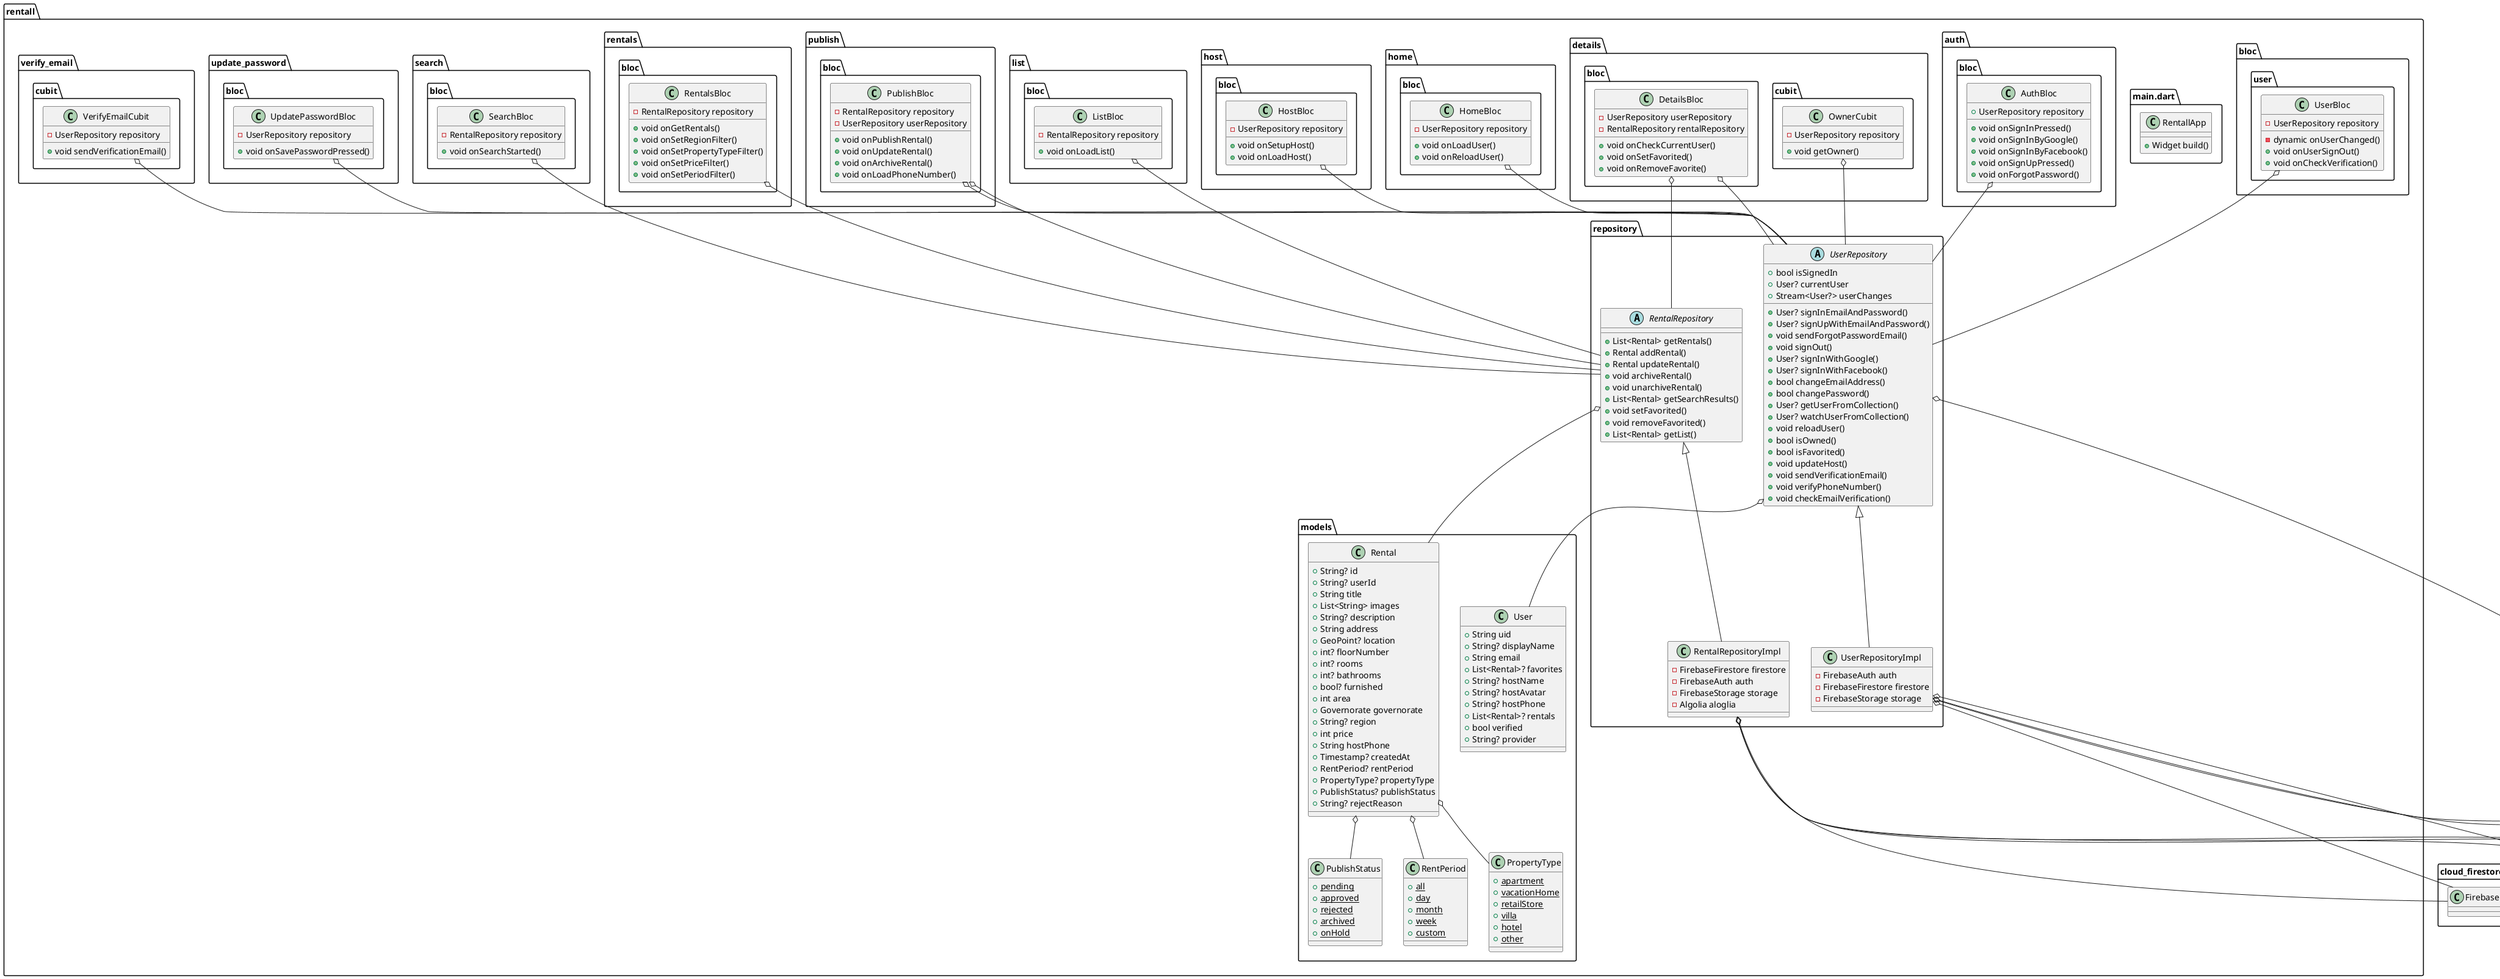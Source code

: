 @startuml
set namespaceSeparator ::

class "rentall::bloc::user::UserBloc" {
  -UserRepository repository
  -dynamic onUserChanged()
  +void onUserSignOut()
  +void onCheckVerification()
}

"rentall::bloc::user::UserBloc" o-- "rentall::repository::UserRepository"

class "rentall::models::PropertyType" {
  {static} +apartment
  {static} +vacationHome
  {static} +retailStore
  {static} +villa
  {static} +hotel
  {static} +other
}

class "rentall::models::PublishStatus" {
  {static} +pending
  {static} +approved
  {static} +rejected
  {static} +archived
  {static} +onHold
}

class "rentall::models::Rental" {
  +String? id
  +String? userId
  +String title
  +List<String> images
  +String? description
  +String address
  +GeoPoint? location
  +int? floorNumber
  +int? rooms
  +int? bathrooms
  +bool? furnished
  +int area
  +Governorate governorate
  +String? region
  +int price
  +String hostPhone
  +Timestamp? createdAt
  +RentPeriod? rentPeriod
  +PropertyType? propertyType
  +PublishStatus? publishStatus
  +String? rejectReason

}

"rentall::models::Rental" o-- "rentall::models::RentPeriod"
"rentall::models::Rental" o-- "rentall::models::PropertyType"
"rentall::models::Rental" o-- "rentall::models::PublishStatus"

class "rentall::models::RentPeriod" {
  {static} +all
  {static} +day
  {static} +month
  {static} +week
  {static} +custom
}

class "rentall::models::User" {
  +String uid
  +String? displayName
  +String email
  +List<Rental>? favorites
  +String? hostName
  +String? hostAvatar
  +String? hostPhone
  +List<Rental>? rentals
  +bool verified
  +String? provider
}

abstract class "rentall::repository::RentalRepository" {
  +List<Rental> getRentals()
  +Rental addRental()
  +Rental updateRental()
  +void archiveRental()
  +void unarchiveRental()
  +List<Rental> getSearchResults()
  +void setFavorited()
  +void removeFavorited()
  +List<Rental> getList()
}

class "rentall::repository::RentalRepositoryImpl" {
  -FirebaseFirestore firestore
  -FirebaseAuth auth
  -FirebaseStorage storage
  -Algolia aloglia
}

"rentall::repository::RentalRepositoryImpl" o-- "cloud_firestore::FirebaseFirestore"
"rentall::repository::RentalRepositoryImpl" o-- "firebase_auth::FirebaseAuth"
"rentall::repository::RentalRepositoryImpl" o-- "firebase_storage::FirebaseStorage"
"rentall::repository::RentalRepositoryImpl" o-- "algolia::Algolia"
"rentall::repository::RentalRepository" <|-- "rentall::repository::RentalRepositoryImpl"

abstract class "rentall::repository::UserRepository" {
  +bool isSignedIn
  +User? currentUser
  +Stream<User?> userChanges
  +User? signInEmailAndPassword()
  +User? signUpWithEmailAndPassword()
  +void sendForgotPasswordEmail()
  +void signOut()
  +User? signInWithGoogle()
  +User? signInWithFacebook()
  +bool changeEmailAddress()
  +bool changePassword()
  +User? getUserFromCollection()
  +User? watchUserFromCollection()
  +void reloadUser()
  +bool isOwned()
  +bool isFavorited()
  +void updateHost()
  +void sendVerificationEmail()
  +void verifyPhoneNumber()
  +void checkEmailVerification()
}

"rentall::repository::UserRepository" o-- "firebase_auth::User"
"rentall::repository::UserRepository" o-- "rentall::models::User"
"rentall::repository::RentalRepository" o-- "rentall::models::Rental"


class "rentall::repository::UserRepositoryImpl" {
  -FirebaseAuth auth
  -FirebaseFirestore firestore
  -FirebaseStorage storage
}

"rentall::repository::UserRepositoryImpl" o-- "firebase_auth::FirebaseAuth"
"rentall::repository::UserRepositoryImpl" o-- "cloud_firestore::FirebaseFirestore"
"rentall::repository::UserRepositoryImpl" o-- "firebase_storage::FirebaseStorage"
"rentall::repository::UserRepositoryImpl" o-- "firebase_auth::User"
"rentall::repository::UserRepository" <|-- "rentall::repository::UserRepositoryImpl"

class "rentall::main.dart::RentallApp" {
  +Widget build()
}

class "rentall::auth::bloc::AuthBloc" {
  +UserRepository repository
  +void onSignInPressed()
  +void onSignInByGoogle()
  +void onSignInByFacebook()
  +void onSignUpPressed()
  +void onForgotPassword()
}

"rentall::auth::bloc::AuthBloc" o-- "rentall::repository::UserRepository"

class "rentall::details::bloc::DetailsBloc" {
  -UserRepository userRepository
  -RentalRepository rentalRepository
  +void onCheckCurrentUser()
  +void onSetFavorited()
  +void onRemoveFavorite()
}

"rentall::details::bloc::DetailsBloc" o-- "rentall::repository::UserRepository"
"rentall::details::bloc::DetailsBloc" o-- "rentall::repository::RentalRepository"

class "rentall::details::cubit::OwnerCubit" {
  -UserRepository repository
  +void getOwner()
}

"rentall::details::cubit::OwnerCubit" o-- "rentall::repository::UserRepository"

class "rentall::home::bloc::HomeBloc" {
  -UserRepository repository
  +void onLoadUser()
  +void onReloadUser()
}

"rentall::home::bloc::HomeBloc" o-- "rentall::repository::UserRepository"

class "rentall::host::bloc::HostBloc" {
  -UserRepository repository
  +void onSetupHost()
  +void onLoadHost()
}

"rentall::host::bloc::HostBloc" o-- "rentall::repository::UserRepository"

class "rentall::list::bloc::ListBloc" {
  -RentalRepository repository
  +void onLoadList()
}

"rentall::list::bloc::ListBloc" o-- "rentall::repository::RentalRepository"

class "rentall::publish::bloc::PublishBloc" {
  -RentalRepository repository
  -UserRepository userRepository
  +void onPublishRental()
  +void onUpdateRental()
  +void onArchiveRental()
  +void onLoadPhoneNumber()
}

"rentall::publish::bloc::PublishBloc" o-- "rentall::repository::RentalRepository"
"rentall::publish::bloc::PublishBloc" o-- "rentall::repository::UserRepository"

class "rentall::rentals::bloc::RentalsBloc" {
  -RentalRepository repository
  +void onGetRentals()
  +void onSetRegionFilter()
  +void onSetPropertyTypeFilter()
  +void onSetPriceFilter()
  +void onSetPeriodFilter()
}

"rentall::rentals::bloc::RentalsBloc" o-- "rentall::repository::RentalRepository"

class "rentall::search::bloc::SearchBloc" {
  -RentalRepository repository
  +void onSearchStarted()
}

"rentall::search::bloc::SearchBloc" o-- "rentall::repository::RentalRepository"

class "rentall::update_password::bloc::UpdatePasswordBloc" {
  -UserRepository repository
  +void onSavePasswordPressed()
}

"rentall::update_password::bloc::UpdatePasswordBloc" o-- "rentall::repository::UserRepository"

class "rentall::verify_email::cubit::VerifyEmailCubit" {
  -UserRepository repository
  +void sendVerificationEmail()
}

"rentall::verify_email::cubit::VerifyEmailCubit" o-- "rentall::repository::UserRepository"

@enduml